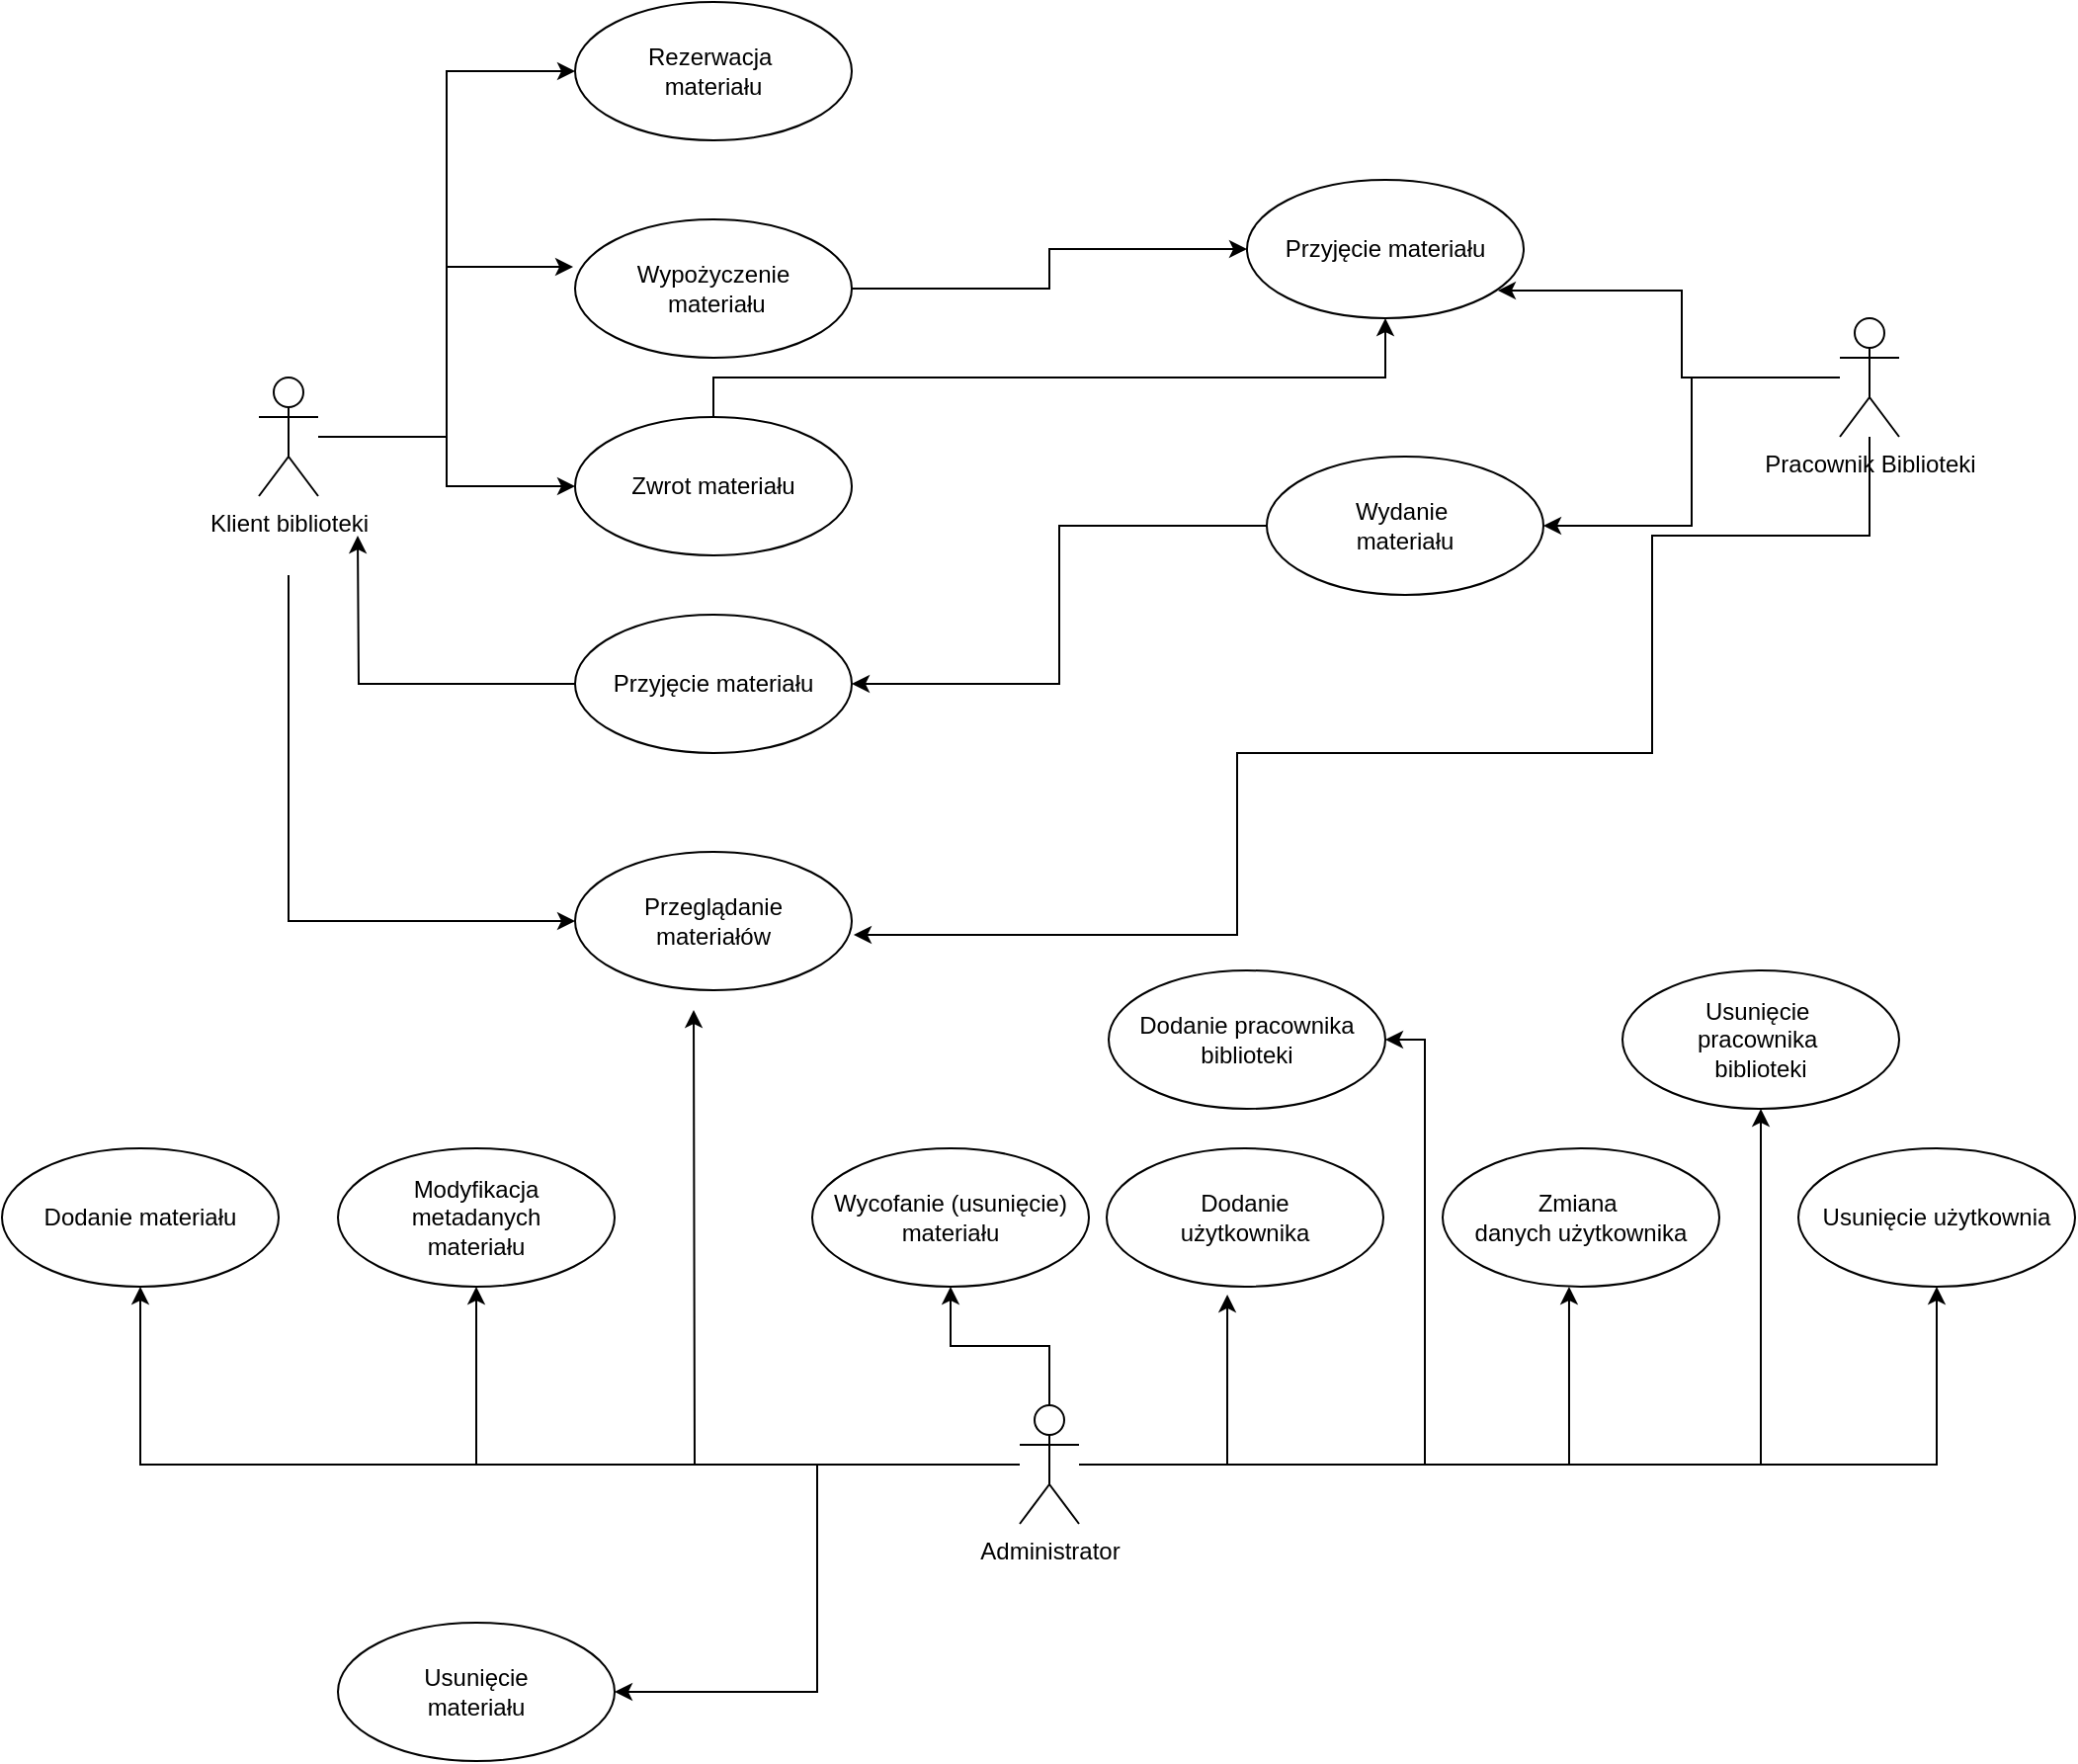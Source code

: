 <mxfile version="16.0.0" type="github">
  <diagram name="Page-1" id="e7e014a7-5840-1c2e-5031-d8a46d1fe8dd">
    <mxGraphModel dx="946" dy="570" grid="1" gridSize="10" guides="1" tooltips="1" connect="1" arrows="1" fold="1" page="1" pageScale="1" pageWidth="1169" pageHeight="826" background="none" math="0" shadow="0">
      <root>
        <mxCell id="0" />
        <mxCell id="1" parent="0" />
        <mxCell id="8aos3k-wgXRzJJYhK1MH-10" style="edgeStyle=orthogonalEdgeStyle;rounded=0;orthogonalLoop=1;jettySize=auto;html=1;entryX=-0.007;entryY=0.343;entryDx=0;entryDy=0;entryPerimeter=0;" edge="1" parent="1" source="0x0wc2zP2PB0x8VYFkZm-41" target="0x0wc2zP2PB0x8VYFkZm-42">
          <mxGeometry relative="1" as="geometry" />
        </mxCell>
        <mxCell id="8aos3k-wgXRzJJYhK1MH-11" style="edgeStyle=orthogonalEdgeStyle;rounded=0;orthogonalLoop=1;jettySize=auto;html=1;entryX=0;entryY=0.5;entryDx=0;entryDy=0;" edge="1" parent="1" source="0x0wc2zP2PB0x8VYFkZm-41" target="8aos3k-wgXRzJJYhK1MH-2">
          <mxGeometry relative="1" as="geometry" />
        </mxCell>
        <mxCell id="8aos3k-wgXRzJJYhK1MH-12" style="edgeStyle=orthogonalEdgeStyle;rounded=0;orthogonalLoop=1;jettySize=auto;html=1;" edge="1" parent="1" target="8aos3k-wgXRzJJYhK1MH-6">
          <mxGeometry relative="1" as="geometry">
            <mxPoint x="215" y="370" as="sourcePoint" />
            <Array as="points">
              <mxPoint x="215" y="545" />
            </Array>
          </mxGeometry>
        </mxCell>
        <mxCell id="8aos3k-wgXRzJJYhK1MH-31" style="edgeStyle=orthogonalEdgeStyle;rounded=0;orthogonalLoop=1;jettySize=auto;html=1;entryX=0;entryY=0.5;entryDx=0;entryDy=0;" edge="1" parent="1" source="0x0wc2zP2PB0x8VYFkZm-41" target="8aos3k-wgXRzJJYhK1MH-30">
          <mxGeometry relative="1" as="geometry" />
        </mxCell>
        <mxCell id="0x0wc2zP2PB0x8VYFkZm-41" value="Klient biblioteki&lt;br&gt;" style="shape=umlActor;verticalLabelPosition=bottom;verticalAlign=top;html=1;" parent="1" vertex="1">
          <mxGeometry x="200" y="270" width="30" height="60" as="geometry" />
        </mxCell>
        <mxCell id="8aos3k-wgXRzJJYhK1MH-14" style="edgeStyle=orthogonalEdgeStyle;rounded=0;orthogonalLoop=1;jettySize=auto;html=1;" edge="1" parent="1" source="0x0wc2zP2PB0x8VYFkZm-42" target="8aos3k-wgXRzJJYhK1MH-5">
          <mxGeometry relative="1" as="geometry" />
        </mxCell>
        <mxCell id="0x0wc2zP2PB0x8VYFkZm-42" value="Wypożyczenie&lt;br&gt;&amp;nbsp;materiału" style="ellipse;whiteSpace=wrap;html=1;" parent="1" vertex="1">
          <mxGeometry x="360" y="190" width="140" height="70" as="geometry" />
        </mxCell>
        <mxCell id="8aos3k-wgXRzJJYhK1MH-15" style="edgeStyle=orthogonalEdgeStyle;rounded=0;orthogonalLoop=1;jettySize=auto;html=1;" edge="1" parent="1" source="8aos3k-wgXRzJJYhK1MH-2" target="8aos3k-wgXRzJJYhK1MH-5">
          <mxGeometry relative="1" as="geometry">
            <Array as="points">
              <mxPoint x="430" y="270" />
              <mxPoint x="770" y="270" />
            </Array>
          </mxGeometry>
        </mxCell>
        <mxCell id="8aos3k-wgXRzJJYhK1MH-2" value="Zwrot materiału" style="ellipse;whiteSpace=wrap;html=1;" vertex="1" parent="1">
          <mxGeometry x="360" y="290" width="140" height="70" as="geometry" />
        </mxCell>
        <mxCell id="8aos3k-wgXRzJJYhK1MH-9" style="edgeStyle=orthogonalEdgeStyle;rounded=0;orthogonalLoop=1;jettySize=auto;html=1;entryX=0.907;entryY=0.8;entryDx=0;entryDy=0;entryPerimeter=0;" edge="1" parent="1" source="8aos3k-wgXRzJJYhK1MH-4" target="8aos3k-wgXRzJJYhK1MH-5">
          <mxGeometry relative="1" as="geometry" />
        </mxCell>
        <mxCell id="8aos3k-wgXRzJJYhK1MH-13" style="edgeStyle=orthogonalEdgeStyle;rounded=0;orthogonalLoop=1;jettySize=auto;html=1;entryX=1.007;entryY=0.6;entryDx=0;entryDy=0;entryPerimeter=0;" edge="1" parent="1" source="8aos3k-wgXRzJJYhK1MH-4" target="8aos3k-wgXRzJJYhK1MH-6">
          <mxGeometry relative="1" as="geometry">
            <Array as="points">
              <mxPoint x="1015" y="350" />
              <mxPoint x="905" y="350" />
              <mxPoint x="905" y="460" />
              <mxPoint x="695" y="460" />
              <mxPoint x="695" y="552" />
            </Array>
          </mxGeometry>
        </mxCell>
        <mxCell id="8aos3k-wgXRzJJYhK1MH-33" style="edgeStyle=orthogonalEdgeStyle;rounded=0;orthogonalLoop=1;jettySize=auto;html=1;entryX=1;entryY=0.5;entryDx=0;entryDy=0;" edge="1" parent="1" source="8aos3k-wgXRzJJYhK1MH-4" target="8aos3k-wgXRzJJYhK1MH-32">
          <mxGeometry relative="1" as="geometry" />
        </mxCell>
        <mxCell id="8aos3k-wgXRzJJYhK1MH-4" value="Pracownik Biblioteki" style="shape=umlActor;verticalLabelPosition=bottom;verticalAlign=top;html=1;" vertex="1" parent="1">
          <mxGeometry x="1000" y="240" width="30" height="60" as="geometry" />
        </mxCell>
        <mxCell id="8aos3k-wgXRzJJYhK1MH-5" value="Przyjęcie materiału" style="ellipse;whiteSpace=wrap;html=1;" vertex="1" parent="1">
          <mxGeometry x="700" y="170" width="140" height="70" as="geometry" />
        </mxCell>
        <mxCell id="8aos3k-wgXRzJJYhK1MH-6" value="Przeglądanie&lt;br&gt;materiałów" style="ellipse;whiteSpace=wrap;html=1;" vertex="1" parent="1">
          <mxGeometry x="360" y="510" width="140" height="70" as="geometry" />
        </mxCell>
        <mxCell id="8aos3k-wgXRzJJYhK1MH-21" style="edgeStyle=orthogonalEdgeStyle;rounded=0;orthogonalLoop=1;jettySize=auto;html=1;entryX=0.436;entryY=1.057;entryDx=0;entryDy=0;entryPerimeter=0;" edge="1" parent="1" source="8aos3k-wgXRzJJYhK1MH-16" target="8aos3k-wgXRzJJYhK1MH-18">
          <mxGeometry relative="1" as="geometry" />
        </mxCell>
        <mxCell id="8aos3k-wgXRzJJYhK1MH-22" style="edgeStyle=orthogonalEdgeStyle;rounded=0;orthogonalLoop=1;jettySize=auto;html=1;entryX=0.457;entryY=1;entryDx=0;entryDy=0;entryPerimeter=0;" edge="1" parent="1" source="8aos3k-wgXRzJJYhK1MH-16" target="8aos3k-wgXRzJJYhK1MH-19">
          <mxGeometry relative="1" as="geometry" />
        </mxCell>
        <mxCell id="8aos3k-wgXRzJJYhK1MH-23" style="edgeStyle=orthogonalEdgeStyle;rounded=0;orthogonalLoop=1;jettySize=auto;html=1;" edge="1" parent="1" source="8aos3k-wgXRzJJYhK1MH-16" target="8aos3k-wgXRzJJYhK1MH-20">
          <mxGeometry relative="1" as="geometry" />
        </mxCell>
        <mxCell id="8aos3k-wgXRzJJYhK1MH-26" style="edgeStyle=orthogonalEdgeStyle;rounded=0;orthogonalLoop=1;jettySize=auto;html=1;entryX=0.5;entryY=1;entryDx=0;entryDy=0;" edge="1" parent="1" source="8aos3k-wgXRzJJYhK1MH-16" target="8aos3k-wgXRzJJYhK1MH-25">
          <mxGeometry relative="1" as="geometry" />
        </mxCell>
        <mxCell id="8aos3k-wgXRzJJYhK1MH-27" style="edgeStyle=orthogonalEdgeStyle;rounded=0;orthogonalLoop=1;jettySize=auto;html=1;entryX=0.5;entryY=1;entryDx=0;entryDy=0;" edge="1" parent="1" source="8aos3k-wgXRzJJYhK1MH-16" target="8aos3k-wgXRzJJYhK1MH-24">
          <mxGeometry relative="1" as="geometry" />
        </mxCell>
        <mxCell id="8aos3k-wgXRzJJYhK1MH-28" style="edgeStyle=orthogonalEdgeStyle;rounded=0;orthogonalLoop=1;jettySize=auto;html=1;entryX=0.5;entryY=1;entryDx=0;entryDy=0;" edge="1" parent="1" source="8aos3k-wgXRzJJYhK1MH-16" target="8aos3k-wgXRzJJYhK1MH-17">
          <mxGeometry relative="1" as="geometry" />
        </mxCell>
        <mxCell id="8aos3k-wgXRzJJYhK1MH-29" style="edgeStyle=orthogonalEdgeStyle;rounded=0;orthogonalLoop=1;jettySize=auto;html=1;" edge="1" parent="1" source="8aos3k-wgXRzJJYhK1MH-16">
          <mxGeometry relative="1" as="geometry">
            <mxPoint x="420" y="590" as="targetPoint" />
          </mxGeometry>
        </mxCell>
        <mxCell id="8aos3k-wgXRzJJYhK1MH-43" style="edgeStyle=orthogonalEdgeStyle;rounded=0;orthogonalLoop=1;jettySize=auto;html=1;entryX=1;entryY=0.5;entryDx=0;entryDy=0;" edge="1" parent="1" source="8aos3k-wgXRzJJYhK1MH-16" target="8aos3k-wgXRzJJYhK1MH-42">
          <mxGeometry relative="1" as="geometry" />
        </mxCell>
        <mxCell id="8aos3k-wgXRzJJYhK1MH-45" style="edgeStyle=orthogonalEdgeStyle;rounded=0;orthogonalLoop=1;jettySize=auto;html=1;" edge="1" parent="1" source="8aos3k-wgXRzJJYhK1MH-16" target="8aos3k-wgXRzJJYhK1MH-44">
          <mxGeometry relative="1" as="geometry" />
        </mxCell>
        <mxCell id="8aos3k-wgXRzJJYhK1MH-47" style="edgeStyle=orthogonalEdgeStyle;rounded=0;orthogonalLoop=1;jettySize=auto;html=1;entryX=1;entryY=0.5;entryDx=0;entryDy=0;" edge="1" parent="1" source="8aos3k-wgXRzJJYhK1MH-16" target="8aos3k-wgXRzJJYhK1MH-46">
          <mxGeometry relative="1" as="geometry" />
        </mxCell>
        <mxCell id="8aos3k-wgXRzJJYhK1MH-16" value="Administrator&lt;br&gt;" style="shape=umlActor;verticalLabelPosition=bottom;verticalAlign=top;html=1;" vertex="1" parent="1">
          <mxGeometry x="585" y="790" width="30" height="60" as="geometry" />
        </mxCell>
        <mxCell id="8aos3k-wgXRzJJYhK1MH-17" value="Dodanie materiału" style="ellipse;whiteSpace=wrap;html=1;" vertex="1" parent="1">
          <mxGeometry x="70" y="660" width="140" height="70" as="geometry" />
        </mxCell>
        <mxCell id="8aos3k-wgXRzJJYhK1MH-18" value="Dodanie&lt;br&gt;użytkownika" style="ellipse;whiteSpace=wrap;html=1;" vertex="1" parent="1">
          <mxGeometry x="629" y="660" width="140" height="70" as="geometry" />
        </mxCell>
        <mxCell id="8aos3k-wgXRzJJYhK1MH-19" value="Zmiana&amp;nbsp;&lt;br&gt;danych użytkownika" style="ellipse;whiteSpace=wrap;html=1;" vertex="1" parent="1">
          <mxGeometry x="799" y="660" width="140" height="70" as="geometry" />
        </mxCell>
        <mxCell id="8aos3k-wgXRzJJYhK1MH-20" value="Usunięcie użytkownia" style="ellipse;whiteSpace=wrap;html=1;" vertex="1" parent="1">
          <mxGeometry x="979" y="660" width="140" height="70" as="geometry" />
        </mxCell>
        <mxCell id="8aos3k-wgXRzJJYhK1MH-24" value="Modyfikacja &lt;br&gt;metadanych&lt;br&gt;materiału" style="ellipse;whiteSpace=wrap;html=1;" vertex="1" parent="1">
          <mxGeometry x="240" y="660" width="140" height="70" as="geometry" />
        </mxCell>
        <mxCell id="8aos3k-wgXRzJJYhK1MH-25" value="Wycofanie (usunięcie)&lt;br&gt;materiału" style="ellipse;whiteSpace=wrap;html=1;" vertex="1" parent="1">
          <mxGeometry x="480" y="660" width="140" height="70" as="geometry" />
        </mxCell>
        <mxCell id="8aos3k-wgXRzJJYhK1MH-30" value="Rezerwacja&amp;nbsp;&lt;br&gt;materiału" style="ellipse;whiteSpace=wrap;html=1;" vertex="1" parent="1">
          <mxGeometry x="360" y="80" width="140" height="70" as="geometry" />
        </mxCell>
        <mxCell id="8aos3k-wgXRzJJYhK1MH-38" style="edgeStyle=orthogonalEdgeStyle;rounded=0;orthogonalLoop=1;jettySize=auto;html=1;entryX=1;entryY=0.5;entryDx=0;entryDy=0;" edge="1" parent="1" source="8aos3k-wgXRzJJYhK1MH-32" target="8aos3k-wgXRzJJYhK1MH-37">
          <mxGeometry relative="1" as="geometry" />
        </mxCell>
        <mxCell id="8aos3k-wgXRzJJYhK1MH-32" value="Wydanie&amp;nbsp;&lt;br&gt;materiału" style="ellipse;whiteSpace=wrap;html=1;" vertex="1" parent="1">
          <mxGeometry x="710" y="310" width="140" height="70" as="geometry" />
        </mxCell>
        <mxCell id="8aos3k-wgXRzJJYhK1MH-39" style="edgeStyle=orthogonalEdgeStyle;rounded=0;orthogonalLoop=1;jettySize=auto;html=1;" edge="1" parent="1" source="8aos3k-wgXRzJJYhK1MH-37">
          <mxGeometry relative="1" as="geometry">
            <mxPoint x="250" y="350" as="targetPoint" />
          </mxGeometry>
        </mxCell>
        <mxCell id="8aos3k-wgXRzJJYhK1MH-37" value="Przyjęcie materiału" style="ellipse;whiteSpace=wrap;html=1;" vertex="1" parent="1">
          <mxGeometry x="360" y="390" width="140" height="70" as="geometry" />
        </mxCell>
        <mxCell id="8aos3k-wgXRzJJYhK1MH-42" value="Dodanie pracownika&lt;br&gt;biblioteki" style="ellipse;whiteSpace=wrap;html=1;" vertex="1" parent="1">
          <mxGeometry x="630" y="570" width="140" height="70" as="geometry" />
        </mxCell>
        <mxCell id="8aos3k-wgXRzJJYhK1MH-44" value="Usunięcie&amp;nbsp;&lt;br&gt;pracownika&amp;nbsp;&lt;br&gt;biblioteki" style="ellipse;whiteSpace=wrap;html=1;" vertex="1" parent="1">
          <mxGeometry x="890" y="570" width="140" height="70" as="geometry" />
        </mxCell>
        <mxCell id="8aos3k-wgXRzJJYhK1MH-46" value="Usunięcie&lt;br&gt;materiału" style="ellipse;whiteSpace=wrap;html=1;" vertex="1" parent="1">
          <mxGeometry x="240" y="900" width="140" height="70" as="geometry" />
        </mxCell>
      </root>
    </mxGraphModel>
  </diagram>
</mxfile>
